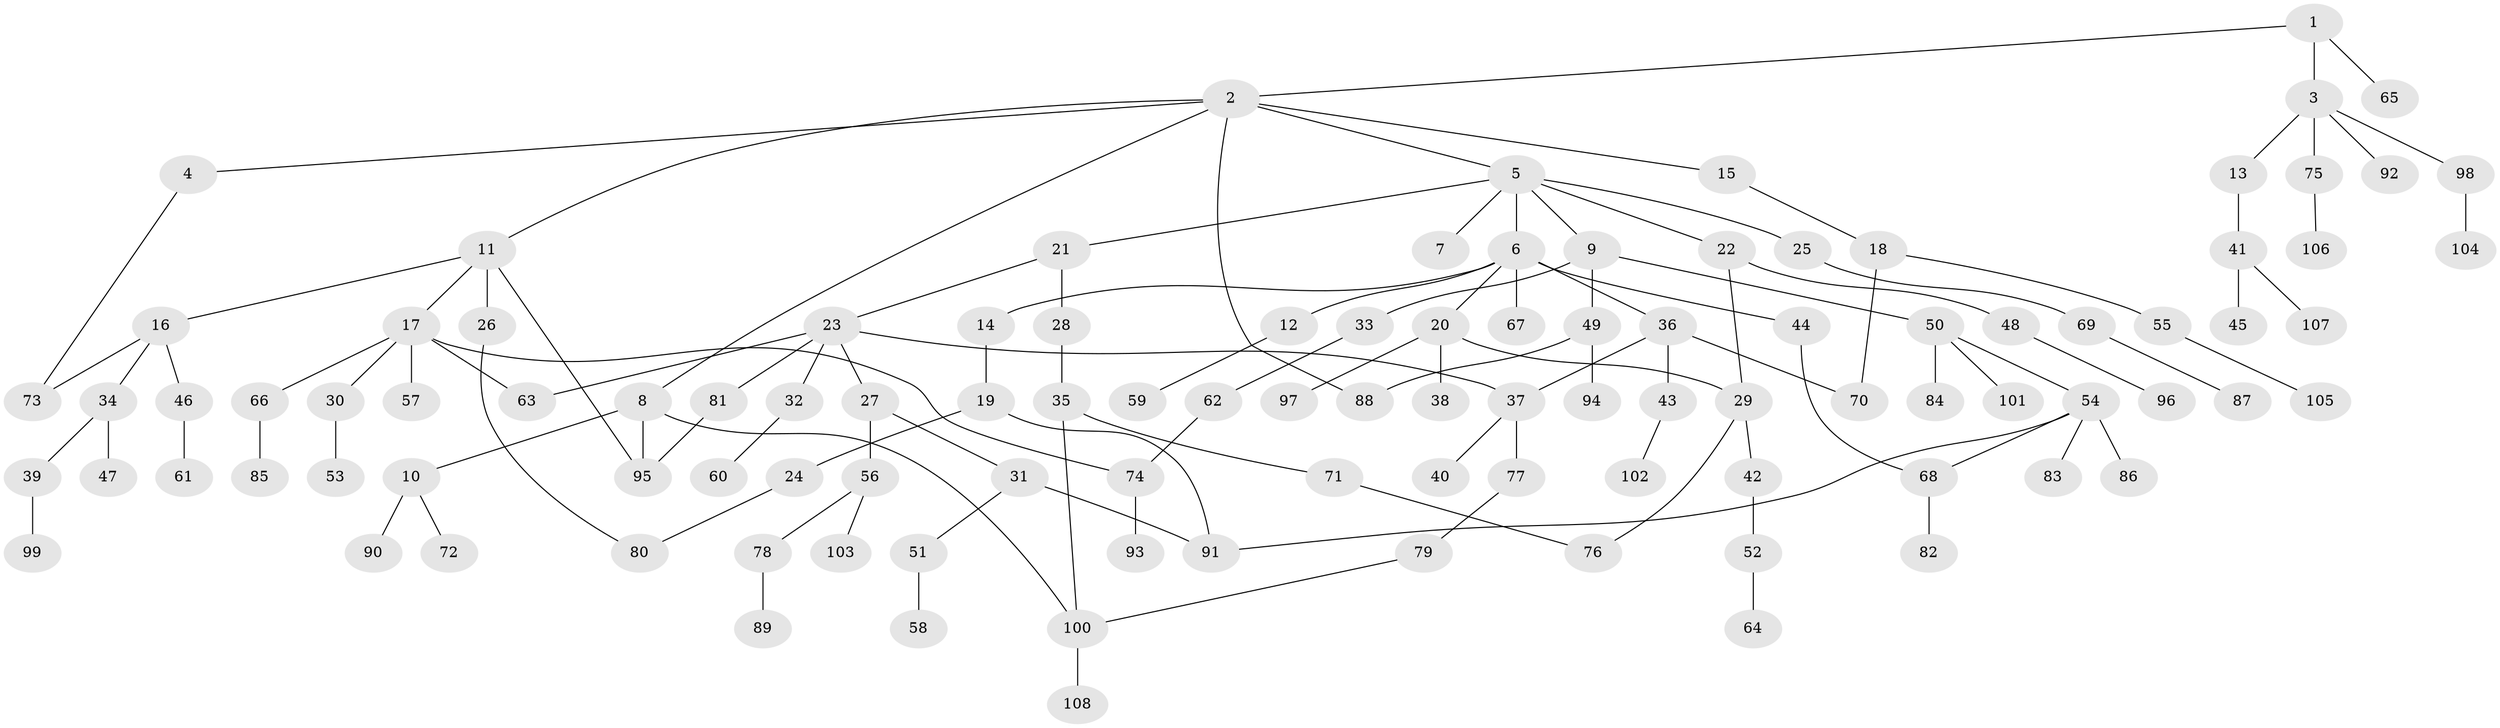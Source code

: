// Generated by graph-tools (version 1.1) at 2025/10/02/27/25 16:10:54]
// undirected, 108 vertices, 123 edges
graph export_dot {
graph [start="1"]
  node [color=gray90,style=filled];
  1;
  2;
  3;
  4;
  5;
  6;
  7;
  8;
  9;
  10;
  11;
  12;
  13;
  14;
  15;
  16;
  17;
  18;
  19;
  20;
  21;
  22;
  23;
  24;
  25;
  26;
  27;
  28;
  29;
  30;
  31;
  32;
  33;
  34;
  35;
  36;
  37;
  38;
  39;
  40;
  41;
  42;
  43;
  44;
  45;
  46;
  47;
  48;
  49;
  50;
  51;
  52;
  53;
  54;
  55;
  56;
  57;
  58;
  59;
  60;
  61;
  62;
  63;
  64;
  65;
  66;
  67;
  68;
  69;
  70;
  71;
  72;
  73;
  74;
  75;
  76;
  77;
  78;
  79;
  80;
  81;
  82;
  83;
  84;
  85;
  86;
  87;
  88;
  89;
  90;
  91;
  92;
  93;
  94;
  95;
  96;
  97;
  98;
  99;
  100;
  101;
  102;
  103;
  104;
  105;
  106;
  107;
  108;
  1 -- 2;
  1 -- 3;
  1 -- 65;
  2 -- 4;
  2 -- 5;
  2 -- 8;
  2 -- 11;
  2 -- 15;
  2 -- 88;
  3 -- 13;
  3 -- 75;
  3 -- 92;
  3 -- 98;
  4 -- 73;
  5 -- 6;
  5 -- 7;
  5 -- 9;
  5 -- 21;
  5 -- 22;
  5 -- 25;
  6 -- 12;
  6 -- 14;
  6 -- 20;
  6 -- 36;
  6 -- 44;
  6 -- 67;
  8 -- 10;
  8 -- 100;
  8 -- 95;
  9 -- 33;
  9 -- 49;
  9 -- 50;
  10 -- 72;
  10 -- 90;
  11 -- 16;
  11 -- 17;
  11 -- 26;
  11 -- 95;
  12 -- 59;
  13 -- 41;
  14 -- 19;
  15 -- 18;
  16 -- 34;
  16 -- 46;
  16 -- 73;
  17 -- 30;
  17 -- 57;
  17 -- 66;
  17 -- 74;
  17 -- 63;
  18 -- 55;
  18 -- 70;
  19 -- 24;
  19 -- 91;
  20 -- 29;
  20 -- 38;
  20 -- 97;
  21 -- 23;
  21 -- 28;
  22 -- 48;
  22 -- 29;
  23 -- 27;
  23 -- 32;
  23 -- 37;
  23 -- 63;
  23 -- 81;
  24 -- 80;
  25 -- 69;
  26 -- 80;
  27 -- 31;
  27 -- 56;
  28 -- 35;
  29 -- 42;
  29 -- 76;
  30 -- 53;
  31 -- 51;
  31 -- 91;
  32 -- 60;
  33 -- 62;
  34 -- 39;
  34 -- 47;
  35 -- 71;
  35 -- 100;
  36 -- 43;
  36 -- 70;
  36 -- 37;
  37 -- 40;
  37 -- 77;
  39 -- 99;
  41 -- 45;
  41 -- 107;
  42 -- 52;
  43 -- 102;
  44 -- 68;
  46 -- 61;
  48 -- 96;
  49 -- 88;
  49 -- 94;
  50 -- 54;
  50 -- 84;
  50 -- 101;
  51 -- 58;
  52 -- 64;
  54 -- 68;
  54 -- 83;
  54 -- 86;
  54 -- 91;
  55 -- 105;
  56 -- 78;
  56 -- 103;
  62 -- 74;
  66 -- 85;
  68 -- 82;
  69 -- 87;
  71 -- 76;
  74 -- 93;
  75 -- 106;
  77 -- 79;
  78 -- 89;
  79 -- 100;
  81 -- 95;
  98 -- 104;
  100 -- 108;
}
